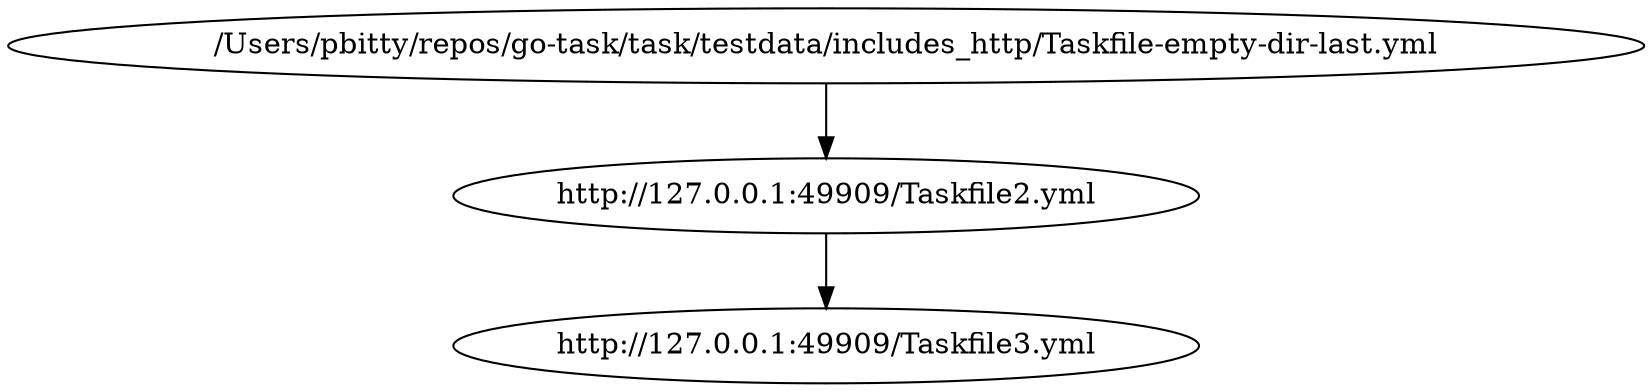 strict digraph {


	"http://127.0.0.1:49909/Taskfile2.yml" [  weight=0 ];

	"http://127.0.0.1:49909/Taskfile2.yml" -> "http://127.0.0.1:49909/Taskfile3.yml" [  weight=2 ];

	"http://127.0.0.1:49909/Taskfile3.yml" [  weight=0 ];

	"/Users/pbitty/repos/go-task/task/testdata/includes_http/Taskfile-empty-dir-last.yml" [  weight=0 ];

	"/Users/pbitty/repos/go-task/task/testdata/includes_http/Taskfile-empty-dir-last.yml" -> "http://127.0.0.1:49909/Taskfile2.yml" [  weight=3 ];

}
